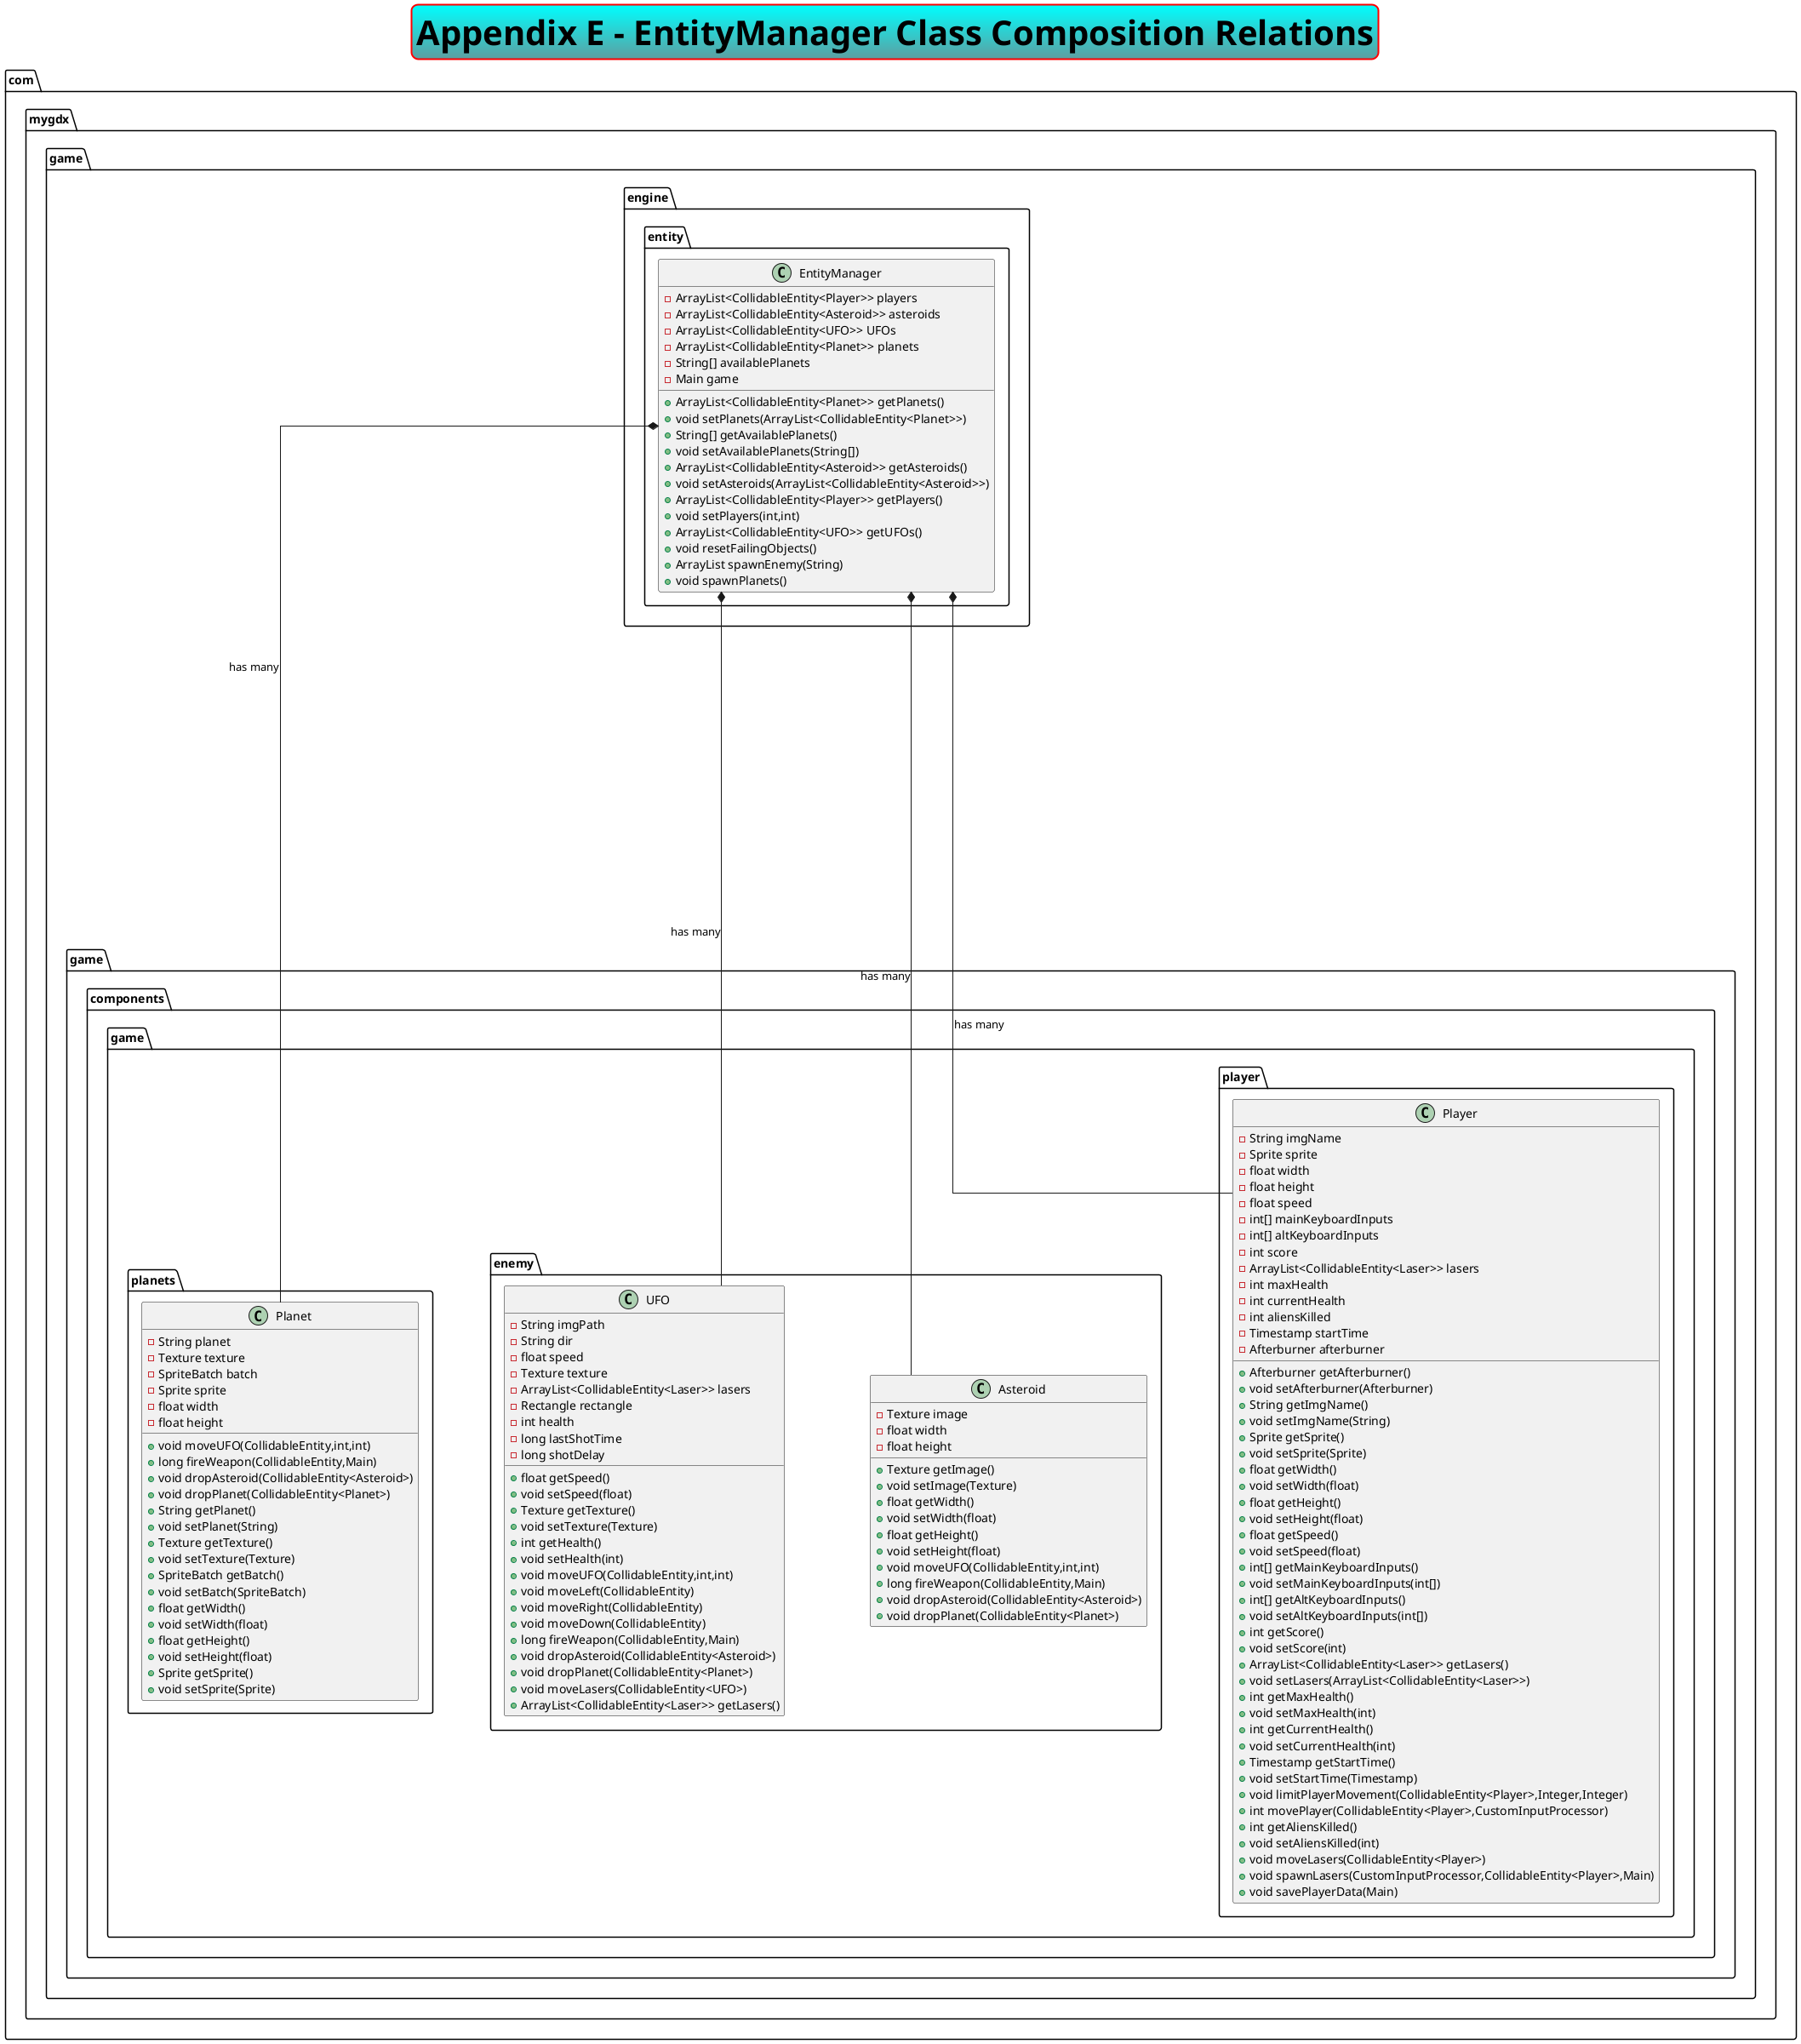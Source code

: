 @startuml
skinparam linetype polyline
skinparam linetype ortho

skinparam nodesep 100
skinparam ranksep 100

skinparam titleBorderRoundCorner 15
skinparam titleBorderThickness 2
skinparam titleBorderColor red
skinparam titleBackgroundColor Aqua-CadetBlue
skinparam TitleFontSize 40

title Appendix E - EntityManager Class Composition Relations

class com.mygdx.game.engine.entity.EntityManager {
- ArrayList<CollidableEntity<Player>> players
- ArrayList<CollidableEntity<Asteroid>> asteroids
- ArrayList<CollidableEntity<UFO>> UFOs
- ArrayList<CollidableEntity<Planet>> planets
- String[] availablePlanets
- Main game
+ ArrayList<CollidableEntity<Planet>> getPlanets()
+ void setPlanets(ArrayList<CollidableEntity<Planet>>)
+ String[] getAvailablePlanets()
+ void setAvailablePlanets(String[])
+ ArrayList<CollidableEntity<Asteroid>> getAsteroids()
+ void setAsteroids(ArrayList<CollidableEntity<Asteroid>>)
+ ArrayList<CollidableEntity<Player>> getPlayers()
+ void setPlayers(int,int)
+ ArrayList<CollidableEntity<UFO>> getUFOs()
+ void resetFailingObjects()
+ ArrayList spawnEnemy(String)
+ void spawnPlanets()
}

class com.mygdx.game.game.components.game.planets.Planet {
- String planet
- Texture texture
- SpriteBatch batch
- Sprite sprite
- float width
- float height
+ void moveUFO(CollidableEntity,int,int)
+ long fireWeapon(CollidableEntity,Main)
+ void dropAsteroid(CollidableEntity<Asteroid>)
+ void dropPlanet(CollidableEntity<Planet>)
+ String getPlanet()
+ void setPlanet(String)
+ Texture getTexture()
+ void setTexture(Texture)
+ SpriteBatch getBatch()
+ void setBatch(SpriteBatch)
+ float getWidth()
+ void setWidth(float)
+ float getHeight()
+ void setHeight(float)
+ Sprite getSprite()
+ void setSprite(Sprite)
}

class com.mygdx.game.game.components.game.enemy.UFO {
- String imgPath
- String dir
- float speed
- Texture texture
- ArrayList<CollidableEntity<Laser>> lasers
- Rectangle rectangle
- int health
- long lastShotTime
- long shotDelay
+ float getSpeed()
+ void setSpeed(float)
+ Texture getTexture()
+ void setTexture(Texture)
+ int getHealth()
+ void setHealth(int)
+ void moveUFO(CollidableEntity,int,int)
+ void moveLeft(CollidableEntity)
+ void moveRight(CollidableEntity)
+ void moveDown(CollidableEntity)
+ long fireWeapon(CollidableEntity,Main)
+ void dropAsteroid(CollidableEntity<Asteroid>)
+ void dropPlanet(CollidableEntity<Planet>)
+ void moveLasers(CollidableEntity<UFO>)
+ ArrayList<CollidableEntity<Laser>> getLasers()
}

class com.mygdx.game.game.components.game.enemy.Asteroid {
- Texture image
- float width
- float height
+ Texture getImage()
+ void setImage(Texture)
+ float getWidth()
+ void setWidth(float)
+ float getHeight()
+ void setHeight(float)
+ void moveUFO(CollidableEntity,int,int)
+ long fireWeapon(CollidableEntity,Main)
+ void dropAsteroid(CollidableEntity<Asteroid>)
+ void dropPlanet(CollidableEntity<Planet>)
}

class com.mygdx.game.game.components.game.player.Player {
- String imgName
- Sprite sprite
- float width
- float height
- float speed
- int[] mainKeyboardInputs
- int[] altKeyboardInputs
- int score
- ArrayList<CollidableEntity<Laser>> lasers
- int maxHealth
- int currentHealth
- int aliensKilled
- Timestamp startTime
- Afterburner afterburner
+ Afterburner getAfterburner()
+ void setAfterburner(Afterburner)
+ String getImgName()
+ void setImgName(String)
+ Sprite getSprite()
+ void setSprite(Sprite)
+ float getWidth()
+ void setWidth(float)
+ float getHeight()
+ void setHeight(float)
+ float getSpeed()
+ void setSpeed(float)
+ int[] getMainKeyboardInputs()
+ void setMainKeyboardInputs(int[])
+ int[] getAltKeyboardInputs()
+ void setAltKeyboardInputs(int[])
+ int getScore()
+ void setScore(int)
+ ArrayList<CollidableEntity<Laser>> getLasers()
+ void setLasers(ArrayList<CollidableEntity<Laser>>)
+ int getMaxHealth()
+ void setMaxHealth(int)
+ int getCurrentHealth()
+ void setCurrentHealth(int)
+ Timestamp getStartTime()
+ void setStartTime(Timestamp)
+ void limitPlayerMovement(CollidableEntity<Player>,Integer,Integer)
+ int movePlayer(CollidableEntity<Player>,CustomInputProcessor)
+ int getAliensKilled()
+ void setAliensKilled(int)
+ void moveLasers(CollidableEntity<Player>)
+ void spawnLasers(CustomInputProcessor,CollidableEntity<Player>,Main)
+ void savePlayerData(Main)
}

com.mygdx.game.engine.entity.EntityManager *------ com.mygdx.game.game.components.game.planets.Planet :has many
com.mygdx.game.engine.entity.EntityManager *------ com.mygdx.game.game.components.game.enemy.UFO :has many
com.mygdx.game.engine.entity.EntityManager *------ com.mygdx.game.game.components.game.enemy.Asteroid :has many
com.mygdx.game.engine.entity.EntityManager *------ com.mygdx.game.game.components.game.player.Player :has many
@enduml